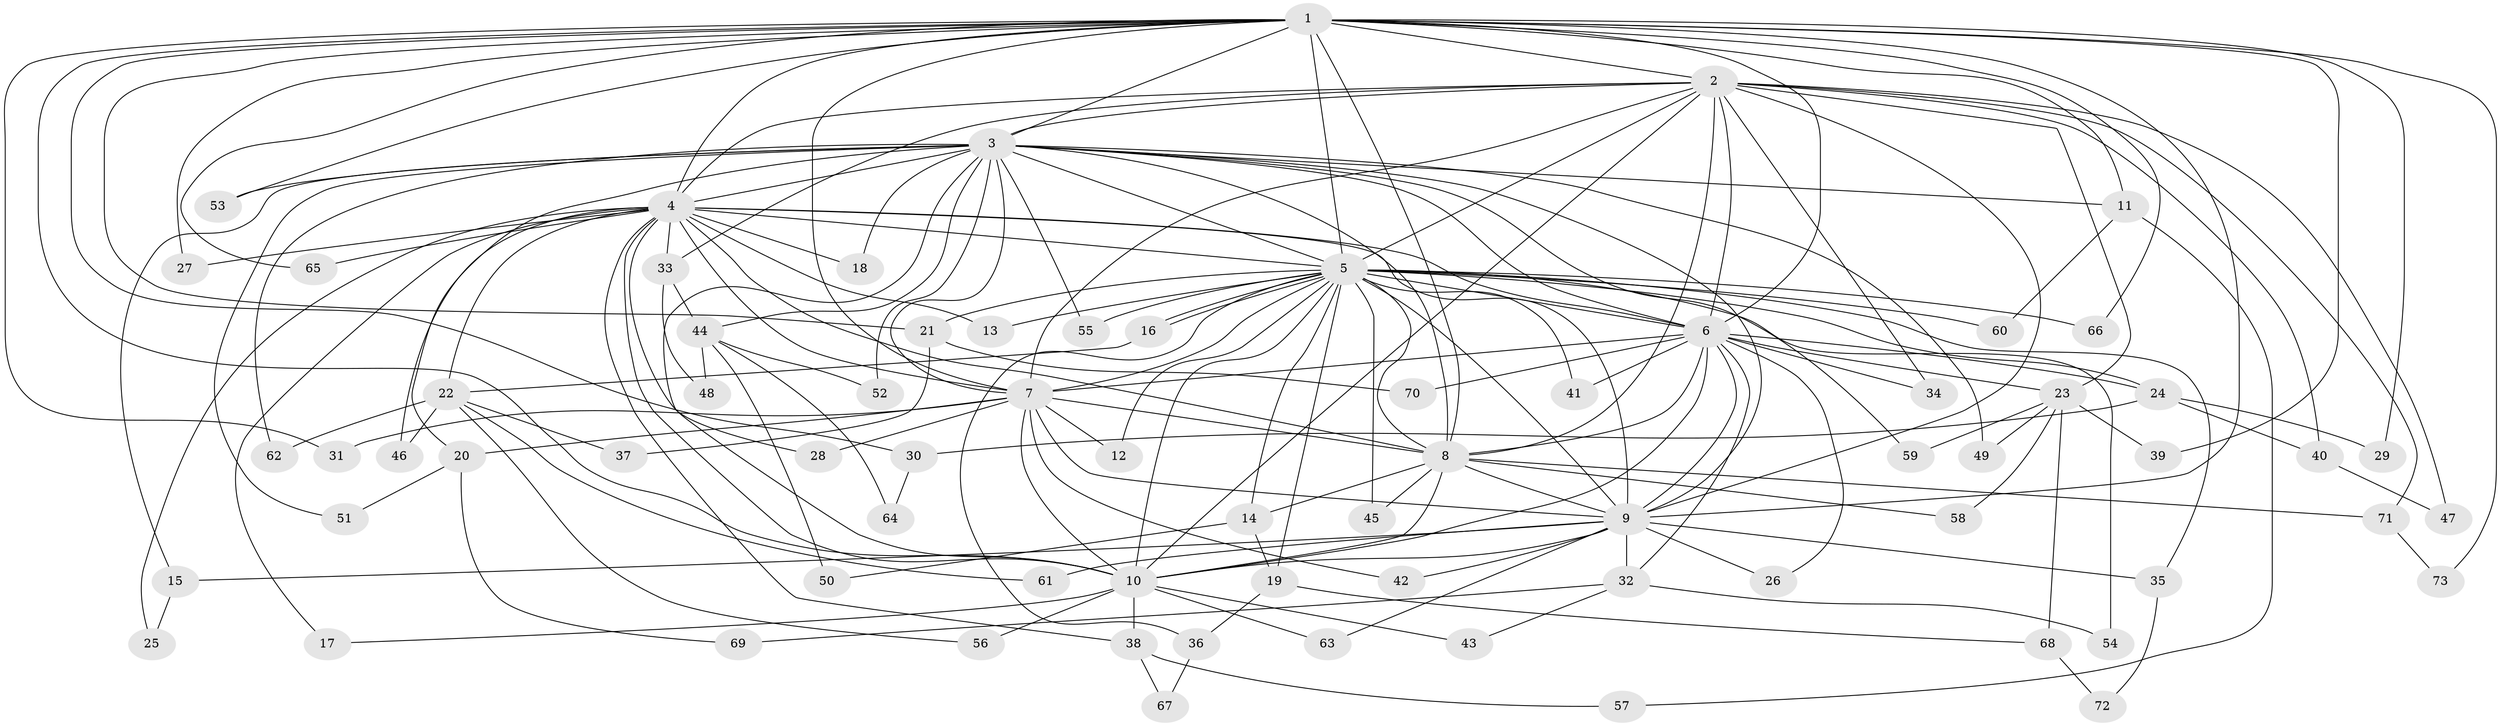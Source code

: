 // coarse degree distribution, {17: 0.03773584905660377, 15: 0.018867924528301886, 24: 0.018867924528301886, 23: 0.018867924528301886, 12: 0.018867924528301886, 16: 0.018867924528301886, 10: 0.018867924528301886, 4: 0.07547169811320754, 2: 0.5660377358490566, 3: 0.11320754716981132, 5: 0.05660377358490566, 7: 0.018867924528301886, 6: 0.018867924528301886}
// Generated by graph-tools (version 1.1) at 2025/51/02/27/25 19:51:43]
// undirected, 73 vertices, 171 edges
graph export_dot {
graph [start="1"]
  node [color=gray90,style=filled];
  1;
  2;
  3;
  4;
  5;
  6;
  7;
  8;
  9;
  10;
  11;
  12;
  13;
  14;
  15;
  16;
  17;
  18;
  19;
  20;
  21;
  22;
  23;
  24;
  25;
  26;
  27;
  28;
  29;
  30;
  31;
  32;
  33;
  34;
  35;
  36;
  37;
  38;
  39;
  40;
  41;
  42;
  43;
  44;
  45;
  46;
  47;
  48;
  49;
  50;
  51;
  52;
  53;
  54;
  55;
  56;
  57;
  58;
  59;
  60;
  61;
  62;
  63;
  64;
  65;
  66;
  67;
  68;
  69;
  70;
  71;
  72;
  73;
  1 -- 2;
  1 -- 3;
  1 -- 4;
  1 -- 5;
  1 -- 6;
  1 -- 7;
  1 -- 8;
  1 -- 9;
  1 -- 10;
  1 -- 11;
  1 -- 21;
  1 -- 27;
  1 -- 29;
  1 -- 30;
  1 -- 31;
  1 -- 39;
  1 -- 53;
  1 -- 65;
  1 -- 66;
  1 -- 73;
  2 -- 3;
  2 -- 4;
  2 -- 5;
  2 -- 6;
  2 -- 7;
  2 -- 8;
  2 -- 9;
  2 -- 10;
  2 -- 23;
  2 -- 33;
  2 -- 34;
  2 -- 40;
  2 -- 47;
  2 -- 71;
  3 -- 4;
  3 -- 5;
  3 -- 6;
  3 -- 7;
  3 -- 8;
  3 -- 9;
  3 -- 10;
  3 -- 11;
  3 -- 15;
  3 -- 18;
  3 -- 20;
  3 -- 44;
  3 -- 49;
  3 -- 51;
  3 -- 52;
  3 -- 53;
  3 -- 55;
  3 -- 59;
  3 -- 62;
  4 -- 5;
  4 -- 6;
  4 -- 7;
  4 -- 8;
  4 -- 9;
  4 -- 10;
  4 -- 13;
  4 -- 17;
  4 -- 18;
  4 -- 22;
  4 -- 25;
  4 -- 27;
  4 -- 28;
  4 -- 33;
  4 -- 38;
  4 -- 46;
  4 -- 65;
  5 -- 6;
  5 -- 7;
  5 -- 8;
  5 -- 9;
  5 -- 10;
  5 -- 12;
  5 -- 13;
  5 -- 14;
  5 -- 16;
  5 -- 16;
  5 -- 19;
  5 -- 21;
  5 -- 24;
  5 -- 35;
  5 -- 36;
  5 -- 41;
  5 -- 45;
  5 -- 54;
  5 -- 55;
  5 -- 60;
  5 -- 66;
  6 -- 7;
  6 -- 8;
  6 -- 9;
  6 -- 10;
  6 -- 23;
  6 -- 24;
  6 -- 26;
  6 -- 32;
  6 -- 34;
  6 -- 41;
  6 -- 70;
  7 -- 8;
  7 -- 9;
  7 -- 10;
  7 -- 12;
  7 -- 20;
  7 -- 28;
  7 -- 31;
  7 -- 42;
  8 -- 9;
  8 -- 10;
  8 -- 14;
  8 -- 45;
  8 -- 58;
  8 -- 71;
  9 -- 10;
  9 -- 15;
  9 -- 26;
  9 -- 32;
  9 -- 35;
  9 -- 42;
  9 -- 61;
  9 -- 63;
  10 -- 17;
  10 -- 38;
  10 -- 43;
  10 -- 56;
  10 -- 63;
  11 -- 57;
  11 -- 60;
  14 -- 19;
  14 -- 50;
  15 -- 25;
  16 -- 22;
  19 -- 36;
  19 -- 68;
  20 -- 51;
  20 -- 69;
  21 -- 37;
  21 -- 70;
  22 -- 37;
  22 -- 46;
  22 -- 56;
  22 -- 61;
  22 -- 62;
  23 -- 39;
  23 -- 49;
  23 -- 58;
  23 -- 59;
  23 -- 68;
  24 -- 29;
  24 -- 30;
  24 -- 40;
  30 -- 64;
  32 -- 43;
  32 -- 54;
  32 -- 69;
  33 -- 44;
  33 -- 48;
  35 -- 72;
  36 -- 67;
  38 -- 57;
  38 -- 67;
  40 -- 47;
  44 -- 48;
  44 -- 50;
  44 -- 52;
  44 -- 64;
  68 -- 72;
  71 -- 73;
}
